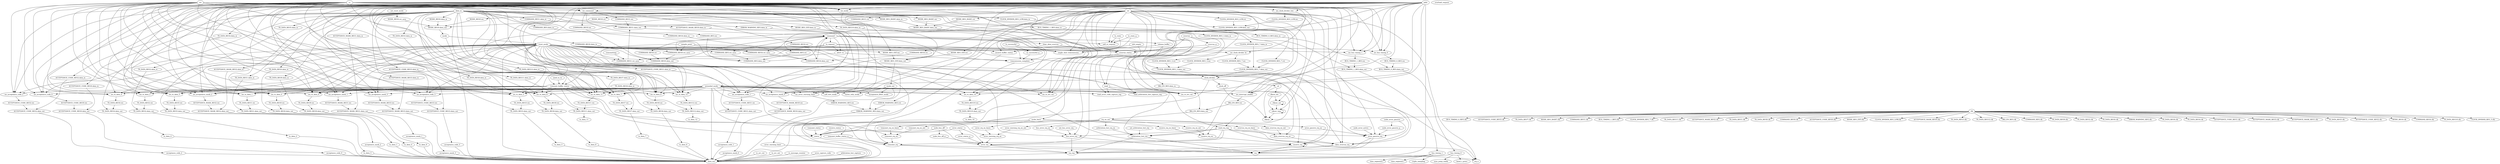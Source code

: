 digraph "()" {
	"MODE_REG_BASIC.we" -> "MODE_REG_BASIC.data_out"	 [weight=1.0];
	"COMMAND_REG1.we" -> "COMMAND_REG1.data_out"	 [weight=1.0];
	"TX_DATA_REG5.we" -> "TX_DATA_REG5.data_out"	 [weight=1.0];
	we_clock_divider_hi -> "CLOCK_DIVIDER_REG_7.we"	 [weight=1.0];
	we_clock_divider_hi -> "CLOCK_DIVIDER_REG_3.we"	 [weight=1.0];
	clkout_cnt -> clkout_cnt	 [weight=3.0];
	clkout_cnt -> clkout_tmp	 [weight=1.0];
	"CLOCK_DIVIDER_REG_7.we" -> "CLOCK_DIVIDER_REG_7.data_out"	 [weight=1.0];
	overload_request;
	"ACCEPTANCE_MASK_REG2.we" -> "ACCEPTANCE_MASK_REG2.data_out"	 [weight=1.0];
	"TX_DATA_REG9.data_in" -> "TX_DATA_REG9.data_out"	 [weight=1.0];
	"ERROR_WARNING_REG.rst" -> "ERROR_WARNING_REG.data_out"	 [weight=2.0];
	"TX_DATA_REG1.data_out" -> tx_data_1	 [weight=1.0];
	"TX_DATA_REG9.we" -> "TX_DATA_REG9.data_out"	 [weight=1.0];
	bus_timing_1 -> triple_sampling	 [weight=1.0];
	bus_timing_1 -> time_segment2	 [weight=1.0];
	bus_timing_1 -> time_segment1	 [weight=1.0];
	bus_timing_1 -> data_out	 [weight=2.0];
	arbitration_lost_irq_en -> arbitration_lost_irq	 [weight=2.0];
	"ACCEPTANCE_CODE_REG3.we" -> "ACCEPTANCE_CODE_REG3.data_out"	 [weight=1.0];
	"COMMAND_REG1.rst" -> "COMMAND_REG1.data_out"	 [weight=3.0];
	"MODE_REG_BASIC.rst" -> "MODE_REG_BASIC.data_out"	 [weight=2.0];
	node_bus_off -> node_bus_off_q	 [weight=1.0];
	node_bus_off -> status	 [weight=1.0];
	node_bus_off -> error_irq	 [weight=2.0];
	error_warning_irq_en -> error_irq	 [weight=2.0];
	rx_err_cnt -> data_out	 [weight=1.0];
	"ACCEPTANCE_MASK_REG0.data_out" -> acceptance_mask_0	 [weight=1.0];
	bus_error_irq -> irq_reg	 [weight=1.0];
	bus_error_irq -> irq	 [weight=1.0];
	error_passive_irq -> irq_reg	 [weight=1.0];
	error_passive_irq -> irq	 [weight=1.0];
	addr -> we_tx_err_cnt	 [weight=1.0];
	addr -> read_irq_reg	 [weight=1.0];
	addr -> we_tx_data_12	 [weight=1.0];
	addr -> we_tx_data_11	 [weight=1.0];
	addr -> we_tx_data_10	 [weight=1.0];
	addr -> we_error_warning_limit	 [weight=1.0];
	addr -> read_error_code_capture_reg	 [weight=1.0];
	addr -> we_bus_timing_0	 [weight=1.0];
	addr -> we_bus_timing_1	 [weight=1.0];
	addr -> we_rx_err_cnt	 [weight=1.0];
	addr -> we_acceptance_code_1	 [weight=1.0];
	addr -> we_tx_data_9	 [weight=1.0];
	addr -> we_tx_data_8	 [weight=1.0];
	addr -> we_tx_data_3	 [weight=1.0];
	addr -> we_tx_data_1	 [weight=1.0];
	addr -> we_tx_data_0	 [weight=1.0];
	addr -> we_tx_data_7	 [weight=1.0];
	addr -> we_tx_data_6	 [weight=1.0];
	addr -> we_tx_data_5	 [weight=1.0];
	addr -> we_tx_data_4	 [weight=1.0];
	addr -> read_arbitration_lost_capture_reg	 [weight=1.0];
	addr -> we_acceptance_code_3	 [weight=1.0];
	addr -> we_acceptance_code_2	 [weight=1.0];
	addr -> we_acceptance_code_0	 [weight=1.0];
	addr -> data_out	 [weight=47.0];
	addr -> we_acceptance_mask_0	 [weight=1.0];
	addr -> we_acceptance_mask_1	 [weight=1.0];
	addr -> we_acceptance_mask_2	 [weight=1.0];
	addr -> we_acceptance_mask_3	 [weight=1.0];
	addr -> we_interrupt_enable	 [weight=1.0];
	addr -> we_command	 [weight=1.0];
	addr -> we_clock_divider_low	 [weight=1.0];
	addr -> we_tx_data_2	 [weight=1.0];
	addr -> we_mode	 [weight=1.0];
	"TX_DATA_REG8.data_out" -> tx_data_8	 [weight=1.0];
	"ACCEPTANCE_CODE_REG2.data_in" -> "ACCEPTANCE_CODE_REG2.data_out"	 [weight=1.0];
	need_to_tx -> transmit_buffer_status	 [weight=1.0];
	tx_err_cnt -> data_out	 [weight=1.0];
	transmit_irq_en -> transmit_irq	 [weight=1.0];
	data_in -> "TX_DATA_REG9.data_in"	 [weight=1.0];
	data_in -> "ACCEPTANCE_CODE_REG2.data_in"	 [weight=1.0];
	data_in -> "ACCEPTANCE_CODE_REG0.data_in"	 [weight=1.0];
	data_in -> "TX_DATA_REG10.data_in"	 [weight=1.0];
	data_in -> "TX_DATA_REG5.data_in"	 [weight=1.0];
	data_in -> "CLOCK_DIVIDER_REG_LOW.data_in"	 [weight=1.0];
	data_in -> "TX_DATA_REG6.data_in"	 [weight=1.0];
	data_in -> "BUS_TIMING_1_REG.data_in"	 [weight=1.0];
	data_in -> "TX_DATA_REG7.data_in"	 [weight=1.0];
	data_in -> "TX_DATA_REG3.data_in"	 [weight=1.0];
	data_in -> "ACCEPTANCE_CODE_REG1.data_in"	 [weight=1.0];
	data_in -> "MODE_REG_EXT.data_in"	 [weight=1.0];
	data_in -> "TX_DATA_REG8.data_in"	 [weight=1.0];
	data_in -> "ERROR_WARNING_REG.data_in"	 [weight=1.0];
	data_in -> "BUS_TIMING_0_REG.data_in"	 [weight=1.0];
	data_in -> "ACCEPTANCE_MASK_REG2.data_in"	 [weight=1.0];
	data_in -> "COMMAND_REG1.data_in"	 [weight=1.0];
	data_in -> "MODE_REG_BASIC.data_in"	 [weight=1.0];
	data_in -> "COMMAND_REG0.data_in"	 [weight=1.0];
	data_in -> "COMMAND_REG4.data_in"	 [weight=1.0];
	data_in -> "TX_DATA_REG2.data_in"	 [weight=1.0];
	data_in -> "TX_DATA_REG0.data_in"	 [weight=1.0];
	data_in -> "CLOCK_DIVIDER_REG_7.data_in"	 [weight=1.0];
	data_in -> "MODE_REG0.data_in"	 [weight=1.0];
	data_in -> "TX_DATA_REG1.data_in"	 [weight=1.0];
	data_in -> "TX_DATA_REG11.data_in"	 [weight=1.0];
	data_in -> "ACCEPTANCE_MASK_REG3.data_in"	 [weight=1.0];
	data_in -> "ACCEPTANCE_MASK_REG1.data_in"	 [weight=1.0];
	data_in -> "TX_DATA_REG4.data_in"	 [weight=1.0];
	data_in -> "CLOCK_DIVIDER_REG_3.data_in"	 [weight=1.0];
	data_in -> "TX_DATA_REG12.data_in"	 [weight=1.0];
	data_in -> "COMMAND_REG.data_in"	 [weight=1.0];
	data_in -> "ACCEPTANCE_MASK_REG0.data_in"	 [weight=1.0];
	data_in -> "IRQ_EN_REG.data_in"	 [weight=1.0];
	data_in -> "ACCEPTANCE_CODE_REG3.data_in"	 [weight=1.0];
	"TX_DATA_REG12.data_out" -> tx_data_12	 [weight=1.0];
	node_error_passive -> error_passive_irq	 [weight=4.0];
	node_error_passive -> node_error_passive_q	 [weight=1.0];
	overrun_status -> status	 [weight=1.0];
	read_irq_reg -> bus_error_irq	 [weight=1.0];
	read_irq_reg -> error_passive_irq	 [weight=1.0];
	read_irq_reg -> irq_n	 [weight=2.0];
	read_irq_reg -> transmit_irq	 [weight=2.0];
	read_irq_reg -> arbitration_lost_irq	 [weight=1.0];
	read_irq_reg -> data_overrun_irq	 [weight=1.0];
	read_irq_reg -> error_irq	 [weight=1.0];
	"COMMAND_REG4.data_out" -> command	 [weight=1.0];
	bus_error_irq_en -> bus_error_irq	 [weight=2.0];
	"MODE_REG0.rst" -> "MODE_REG0.data_out"	 [weight=3.0];
	overrun_q -> overrun_status	 [weight=2.0];
	overrun_q -> data_overrun_irq	 [weight=2.0];
	"CLOCK_DIVIDER_REG_7.data_out" -> clock_divider	 [weight=1.0];
	clock_off -> clkout	 [weight=1.0];
	overrun -> overrun_status	 [weight=2.0];
	overrun -> overrun_q	 [weight=1.0];
	overrun -> data_overrun_irq	 [weight=2.0];
	"ACCEPTANCE_CODE_REG0.data_in" -> "ACCEPTANCE_CODE_REG0.data_out"	 [weight=1.0];
	"MODE_REG_EXT.rst" -> "MODE_REG_EXT.data_out"	 [weight=2.0];
	we_tx_data_12 -> "TX_DATA_REG12.we"	 [weight=1.0];
	we_tx_data_11 -> "TX_DATA_REG11.we"	 [weight=1.0];
	we_tx_data_10 -> "TX_DATA_REG10.we"	 [weight=1.0];
	irq_en_ext -> arbitration_lost_irq_en	 [weight=1.0];
	irq_en_ext -> bus_error_irq_en	 [weight=1.0];
	irq_en_ext -> error_warning_irq_en_ext	 [weight=1.0];
	irq_en_ext -> error_passive_irq_en	 [weight=1.0];
	irq_en_ext -> receive_irq_en_ext	 [weight=1.0];
	irq_en_ext -> data_out	 [weight=1.0];
	irq_en_ext -> transmit_irq_en_ext	 [weight=1.0];
	irq_en_ext -> data_overrun_irq_en_ext	 [weight=1.0];
	"TX_DATA_REG6.we" -> "TX_DATA_REG6.data_out"	 [weight=1.0];
	"TX_DATA_REG10.data_in" -> "TX_DATA_REG10.data_out"	 [weight=1.0];
	error_status_q -> error_irq	 [weight=2.0];
	"TX_DATA_REG5.data_in" -> "TX_DATA_REG5.data_out"	 [weight=1.0];
	"CLOCK_DIVIDER_REG_LOW.data_in" -> "CLOCK_DIVIDER_REG_LOW.data_out"	 [weight=1.0];
	transmit_irq -> irq_reg	 [weight=1.0];
	transmit_irq -> irq	 [weight=1.0];
	"TX_DATA_REG6.data_in" -> "TX_DATA_REG6.data_out"	 [weight=1.0];
	we_error_warning_limit -> "ERROR_WARNING_REG.we"	 [weight=1.0];
	"TX_DATA_REG2.data_out" -> tx_data_2	 [weight=1.0];
	"COMMAND_REG0.data_out" -> command	 [weight=1.0];
	error_warning_limit -> data_out	 [weight=1.0];
	"COMMAND_REG.rst_sync" -> "COMMAND_REG.data_out"	 [weight=2.0];
	we_bus_timing_0 -> "BUS_TIMING_0_REG.we"	 [weight=1.0];
	we_bus_timing_1 -> "BUS_TIMING_1_REG.we"	 [weight=1.0];
	read -> read_irq_reg	 [weight=1.0];
	read -> read_error_code_capture_reg	 [weight=1.0];
	read -> read_arbitration_lost_capture_reg	 [weight=1.0];
	"CLOCK_DIVIDER_REG_3.data_out" -> clock_divider	 [weight=1.0];
	"CLOCK_DIVIDER_REG_3.we" -> "CLOCK_DIVIDER_REG_3.data_out"	 [weight=1.0];
	"ACCEPTANCE_MASK_REG2.data_out" -> acceptance_mask_2	 [weight=1.0];
	error_warning_irq_en_ext -> error_warning_irq_en	 [weight=1.0];
	"BUS_TIMING_1_REG.data_in" -> "BUS_TIMING_1_REG.data_out"	 [weight=1.0];
	abort_tx -> transmission_complete	 [weight=2.0];
	abort_tx -> "COMMAND_REG1.rst_sync"	 [weight=1.0];
	"TX_DATA_REG7.data_in" -> "TX_DATA_REG7.data_out"	 [weight=1.0];
	"ACCEPTANCE_CODE_REG1.we" -> "ACCEPTANCE_CODE_REG1.data_out"	 [weight=1.0];
	we_acceptance_code_1 -> "ACCEPTANCE_CODE_REG1.we"	 [weight=1.0];
	clk -> "BUS_TIMING_1_REG.clk"	 [weight=1.0];
	clk -> "CLOCK_DIVIDER_REG_7.clk"	 [weight=1.0];
	clk -> "TX_DATA_REG11.clk"	 [weight=1.0];
	clk -> "ACCEPTANCE_MASK_REG2.clk"	 [weight=1.0];
	clk -> "TX_DATA_REG1.clk"	 [weight=1.0];
	clk -> "TX_DATA_REG8.clk"	 [weight=1.0];
	clk -> "COMMAND_REG0.clk"	 [weight=1.0];
	clk -> "ACCEPTANCE_CODE_REG0.clk"	 [weight=1.0];
	clk -> "MODE_REG_EXT.clk"	 [weight=1.0];
	clk -> "CLOCK_DIVIDER_REG_LOW.clk"	 [weight=1.0];
	clk -> clkout	 [weight=1.0];
	clk -> "ACCEPTANCE_MASK_REG0.clk"	 [weight=1.0];
	clk -> "TX_DATA_REG3.clk"	 [weight=1.0];
	clk -> "TX_DATA_REG12.clk"	 [weight=1.0];
	clk -> "IRQ_EN_REG.clk"	 [weight=1.0];
	clk -> "COMMAND_REG.clk"	 [weight=1.0];
	clk -> "TX_DATA_REG9.clk"	 [weight=1.0];
	clk -> "TX_DATA_REG2.clk"	 [weight=1.0];
	clk -> "TX_DATA_REG0.clk"	 [weight=1.0];
	clk -> "ERROR_WARNING_REG.clk"	 [weight=1.0];
	clk -> "TX_DATA_REG6.clk"	 [weight=1.0];
	clk -> "TX_DATA_REG4.clk"	 [weight=1.0];
	clk -> "ACCEPTANCE_CODE_REG1.clk"	 [weight=1.0];
	clk -> "ACCEPTANCE_MASK_REG3.clk"	 [weight=1.0];
	clk -> "ACCEPTANCE_MASK_REG1.clk"	 [weight=1.0];
	clk -> "TX_DATA_REG5.clk"	 [weight=1.0];
	clk -> "ACCEPTANCE_CODE_REG2.clk"	 [weight=1.0];
	clk -> "MODE_REG0.clk"	 [weight=1.0];
	clk -> "COMMAND_REG4.clk"	 [weight=1.0];
	clk -> "TX_DATA_REG10.clk"	 [weight=1.0];
	clk -> "CLOCK_DIVIDER_REG_3.clk"	 [weight=1.0];
	clk -> "BUS_TIMING_0_REG.clk"	 [weight=1.0];
	clk -> "ACCEPTANCE_CODE_REG3.clk"	 [weight=1.0];
	clk -> "TX_DATA_REG7.clk"	 [weight=1.0];
	clk -> "MODE_REG_BASIC.clk"	 [weight=1.0];
	clk -> "COMMAND_REG1.clk"	 [weight=1.0];
	reset_mode -> we_clock_divider_hi	 [weight=1.0];
	reset_mode -> bus_error_irq	 [weight=1.0];
	reset_mode -> error_passive_irq	 [weight=1.0];
	reset_mode -> we_tx_err_cnt	 [weight=1.0];
	reset_mode -> overrun_status	 [weight=1.0];
	reset_mode -> we_tx_data_12	 [weight=1.0];
	reset_mode -> we_tx_data_11	 [weight=1.0];
	reset_mode -> we_tx_data_10	 [weight=1.0];
	reset_mode -> transmit_irq	 [weight=2.0];
	reset_mode -> we_error_warning_limit	 [weight=1.0];
	reset_mode -> "COMMAND_REG.rst_sync"	 [weight=1.0];
	reset_mode -> we_bus_timing_0	 [weight=1.0];
	reset_mode -> we_bus_timing_1	 [weight=1.0];
	reset_mode -> we_rx_err_cnt	 [weight=1.0];
	reset_mode -> we_acceptance_code_1	 [weight=1.0];
	reset_mode -> arbitration_lost_irq	 [weight=1.0];
	reset_mode -> we_tx_data_9	 [weight=1.0];
	reset_mode -> we_tx_data_8	 [weight=1.0];
	reset_mode -> we_tx_data_3	 [weight=1.0];
	reset_mode -> we_tx_data_1	 [weight=1.0];
	reset_mode -> we_tx_data_0	 [weight=1.0];
	reset_mode -> we_tx_data_7	 [weight=1.0];
	reset_mode -> we_tx_data_6	 [weight=1.0];
	reset_mode -> we_tx_data_5	 [weight=1.0];
	reset_mode -> we_tx_data_4	 [weight=1.0];
	reset_mode -> we_acceptance_code_3	 [weight=1.0];
	reset_mode -> we_acceptance_code_2	 [weight=1.0];
	reset_mode -> we_acceptance_code_0	 [weight=1.0];
	reset_mode -> data_out	 [weight=14.0];
	reset_mode -> we_acceptance_mask_0	 [weight=1.0];
	reset_mode -> we_acceptance_mask_1	 [weight=1.0];
	reset_mode -> we_acceptance_mask_2	 [weight=1.0];
	reset_mode -> we_acceptance_mask_3	 [weight=1.0];
	reset_mode -> "COMMAND_REG1.rst_sync"	 [weight=1.0];
	reset_mode -> "COMMAND_REG0.rst_sync"	 [weight=1.0];
	reset_mode -> receive_buffer_status	 [weight=2.0];
	reset_mode -> "COMMAND_REG4.rst_sync"	 [weight=1.0];
	reset_mode -> data_overrun_irq	 [weight=1.0];
	reset_mode -> transmit_buffer_status	 [weight=1.0];
	reset_mode -> "MODE_REG_EXT.we"	 [weight=1.0];
	reset_mode -> we_tx_data_2	 [weight=1.0];
	reset_mode -> receive_irq	 [weight=1.0];
	"BUS_TIMING_0_REG.data_out" -> bus_timing_0	 [weight=1.0];
	"TX_DATA_REG5.data_out" -> tx_data_5	 [weight=1.0];
	"TX_DATA_REG3.data_in" -> "TX_DATA_REG3.data_out"	 [weight=1.0];
	"ACCEPTANCE_CODE_REG0.we" -> "ACCEPTANCE_CODE_REG0.data_out"	 [weight=1.0];
	irq_reg -> data_out	 [weight=2.0];
	error_passive_irq_en -> error_passive_irq	 [weight=2.0];
	"ACCEPTANCE_CODE_REG1.data_out" -> acceptance_code_1	 [weight=1.0];
	mode -> reset_mode	 [weight=1.0];
	mode -> data_out	 [weight=2.0];
	tx_state -> self_rx_request	 [weight=1.0];
	tx_state -> single_shot_transmission	 [weight=1.0];
	arbitration_lost_irq -> irq_reg	 [weight=1.0];
	arbitration_lost_irq -> irq	 [weight=1.0];
	bus_timing_0 -> data_out	 [weight=2.0];
	bus_timing_0 -> baud_r_presc	 [weight=1.0];
	bus_timing_0 -> sync_jump_width	 [weight=1.0];
	"TX_DATA_REG4.data_out" -> tx_data_4	 [weight=1.0];
	data_overrun_irq_en -> data_overrun_irq	 [weight=2.0];
	"BUS_TIMING_0_REG.we" -> "BUS_TIMING_0_REG.data_out"	 [weight=1.0];
	we_tx_data_9 -> "TX_DATA_REG9.we"	 [weight=1.0];
	we_tx_data_8 -> "TX_DATA_REG8.we"	 [weight=1.0];
	we_tx_data_3 -> "TX_DATA_REG3.we"	 [weight=1.0];
	"ACCEPTANCE_CODE_REG1.data_in" -> "ACCEPTANCE_CODE_REG1.data_out"	 [weight=1.0];
	we_tx_data_1 -> "TX_DATA_REG1.we"	 [weight=1.0];
	we_tx_data_0 -> "TX_DATA_REG0.we"	 [weight=1.0];
	we_tx_data_7 -> "TX_DATA_REG7.we"	 [weight=1.0];
	we_tx_data_6 -> "TX_DATA_REG6.we"	 [weight=1.0];
	we_tx_data_5 -> "TX_DATA_REG5.we"	 [weight=1.0];
	we_tx_data_4 -> "TX_DATA_REG4.we"	 [weight=1.0];
	receive_irq_en_ext -> receive_irq_en	 [weight=1.0];
	"MODE_REG_EXT.data_in" -> "MODE_REG_EXT.data_out"	 [weight=1.0];
	"ACCEPTANCE_CODE_REG3.data_out" -> acceptance_code_3	 [weight=1.0];
	error_irq_en_basic -> error_warning_irq_en	 [weight=1.0];
	"IRQ_EN_REG.we" -> "IRQ_EN_REG.data_out"	 [weight=1.0];
	transmission_complete -> status	 [weight=1.0];
	"TX_DATA_REG8.data_in" -> "TX_DATA_REG8.data_out"	 [weight=1.0];
	we_acceptance_code_3 -> "ACCEPTANCE_CODE_REG3.we"	 [weight=1.0];
	we_acceptance_code_2 -> "ACCEPTANCE_CODE_REG2.we"	 [weight=1.0];
	set_bus_error_irq -> bus_error_irq	 [weight=2.0];
	we_acceptance_code_0 -> "ACCEPTANCE_CODE_REG0.we"	 [weight=1.0];
	"ERROR_WARNING_REG.data_in" -> "ERROR_WARNING_REG.data_out"	 [weight=1.0];
	release_buffer -> irq_n	 [weight=2.0];
	release_buffer -> receive_buffer_status	 [weight=2.0];
	release_buffer -> receive_irq	 [weight=1.0];
	error_status -> error_status_q	 [weight=1.0];
	error_status -> status	 [weight=1.0];
	error_status -> error_irq	 [weight=2.0];
	we_acceptance_mask_0 -> "ACCEPTANCE_MASK_REG0.we"	 [weight=1.0];
	we_acceptance_mask_1 -> "ACCEPTANCE_MASK_REG1.we"	 [weight=1.0];
	we_acceptance_mask_2 -> "ACCEPTANCE_MASK_REG2.we"	 [weight=1.0];
	we_acceptance_mask_3 -> "ACCEPTANCE_MASK_REG3.we"	 [weight=1.0];
	tx_state_q -> self_rx_request	 [weight=1.0];
	tx_state_q -> single_shot_transmission	 [weight=1.0];
	"BUS_TIMING_0_REG.data_in" -> "BUS_TIMING_0_REG.data_out"	 [weight=1.0];
	rst -> clkout_cnt	 [weight=3.0];
	rst -> "ERROR_WARNING_REG.rst"	 [weight=1.0];
	rst -> "COMMAND_REG1.rst"	 [weight=1.0];
	rst -> "MODE_REG_BASIC.rst"	 [weight=1.0];
	rst -> bus_error_irq	 [weight=3.0];
	rst -> error_passive_irq	 [weight=3.0];
	rst -> irq_n	 [weight=3.0];
	rst -> overrun_status	 [weight=3.0];
	rst -> "MODE_REG0.rst"	 [weight=1.0];
	rst -> self_rx_request	 [weight=3.0];
	rst -> "MODE_REG_EXT.rst"	 [weight=1.0];
	rst -> transmit_irq	 [weight=3.0];
	rst -> arbitration_lost_irq	 [weight=3.0];
	rst -> transmission_complete	 [weight=3.0];
	rst -> "CLOCK_DIVIDER_REG_7.rst"	 [weight=1.0];
	rst -> "COMMAND_REG4.rst"	 [weight=1.0];
	rst -> "CLOCK_DIVIDER_REG_LOW.rst"	 [weight=1.0];
	rst -> receive_buffer_status	 [weight=3.0];
	rst -> clkout_tmp	 [weight=2.0];
	rst -> data_overrun_irq	 [weight=3.0];
	rst -> "COMMAND_REG0.rst"	 [weight=1.0];
	rst -> transmit_buffer_status	 [weight=3.0];
	rst -> error_irq	 [weight=3.0];
	rst -> single_shot_transmission	 [weight=3.0];
	rst -> "COMMAND_REG.rst"	 [weight=1.0];
	rst -> "CLOCK_DIVIDER_REG_3.rst"	 [weight=1.0];
	rst -> receive_irq	 [weight=3.0];
	tx_data_1 -> data_out	 [weight=1.0];
	extended_mode -> error_warning_irq_en	 [weight=1.0];
	extended_mode -> we_tx_err_cnt	 [weight=1.0];
	extended_mode -> transmit_irq_en	 [weight=1.0];
	extended_mode -> we_tx_data_12	 [weight=1.0];
	extended_mode -> we_tx_data_11	 [weight=1.0];
	extended_mode -> we_tx_data_10	 [weight=1.0];
	extended_mode -> we_error_warning_limit	 [weight=1.0];
	extended_mode -> read_error_code_capture_reg	 [weight=1.0];
	extended_mode -> we_rx_err_cnt	 [weight=1.0];
	extended_mode -> we_acceptance_code_1	 [weight=1.0];
	extended_mode -> data_overrun_irq_en	 [weight=1.0];
	extended_mode -> we_tx_data_9	 [weight=1.0];
	extended_mode -> we_tx_data_8	 [weight=1.0];
	extended_mode -> we_tx_data_3	 [weight=1.0];
	extended_mode -> we_tx_data_1	 [weight=1.0];
	extended_mode -> we_tx_data_0	 [weight=1.0];
	extended_mode -> we_tx_data_7	 [weight=1.0];
	extended_mode -> we_tx_data_6	 [weight=1.0];
	extended_mode -> we_tx_data_5	 [weight=1.0];
	extended_mode -> we_tx_data_4	 [weight=1.0];
	extended_mode -> read_arbitration_lost_capture_reg	 [weight=1.0];
	extended_mode -> we_acceptance_code_3	 [weight=1.0];
	extended_mode -> we_acceptance_code_2	 [weight=1.0];
	extended_mode -> we_acceptance_code_0	 [weight=1.0];
	extended_mode -> data_out	 [weight=47.0];
	extended_mode -> self_test_mode	 [weight=1.0];
	extended_mode -> we_acceptance_mask_0	 [weight=1.0];
	extended_mode -> we_acceptance_mask_1	 [weight=1.0];
	extended_mode -> we_acceptance_mask_2	 [weight=1.0];
	extended_mode -> we_acceptance_mask_3	 [weight=1.0];
	extended_mode -> we_interrupt_enable	 [weight=1.0];
	extended_mode -> listen_only_mode	 [weight=1.0];
	extended_mode -> receive_irq_en	 [weight=1.0];
	extended_mode -> acceptance_filter_mode	 [weight=1.0];
	extended_mode -> we_tx_data_2	 [weight=1.0];
	"COMMAND_REG.data_out" -> command	 [weight=1.0];
	"ACCEPTANCE_CODE_REG0.data_out" -> acceptance_code_0	 [weight=1.0];
	we_interrupt_enable -> "IRQ_EN_REG.we"	 [weight=1.0];
	"COMMAND_REG1.rst_sync" -> "COMMAND_REG1.data_out"	 [weight=2.0];
	tx_successful_q -> transmission_complete	 [weight=2.0];
	"COMMAND_REG1.data_out" -> command	 [weight=1.0];
	"MODE_REG_BASIC.data_out" -> mode_basic	 [weight=1.0];
	"ACCEPTANCE_MASK_REG1.data_out" -> acceptance_mask_1	 [weight=1.0];
	"ACCEPTANCE_MASK_REG2.data_in" -> "ACCEPTANCE_MASK_REG2.data_out"	 [weight=1.0];
	"COMMAND_REG0.rst_sync" -> "COMMAND_REG0.data_out"	 [weight=2.0];
	"COMMAND_REG4.we" -> "COMMAND_REG4.data_out"	 [weight=1.0];
	"COMMAND_REG1.data_in" -> "COMMAND_REG1.data_out"	 [weight=1.0];
	"MODE_REG_BASIC.data_in" -> "MODE_REG_BASIC.data_out"	 [weight=1.0];
	clock_divider -> clock_off	 [weight=1.0];
	clock_divider -> data_out	 [weight=2.0];
	clock_divider -> extended_mode	 [weight=1.0];
	clock_divider -> cd	 [weight=1.0];
	"ACCEPTANCE_CODE_REG2.data_out" -> acceptance_code_2	 [weight=1.0];
	set_reset_mode -> "MODE_REG0.rst_sync"	 [weight=1.0];
	"COMMAND_REG.we" -> "COMMAND_REG.data_out"	 [weight=1.0];
	info_empty -> receive_buffer_status	 [weight=1.0];
	info_empty -> receive_irq	 [weight=2.0];
	node_error_active -> error_passive_irq	 [weight=2.0];
	"COMMAND_REG0.data_in" -> "COMMAND_REG0.data_out"	 [weight=1.0];
	"TX_DATA_REG4.we" -> "TX_DATA_REG4.data_out"	 [weight=1.0];
	"CLOCK_DIVIDER_REG_7.rst" -> "CLOCK_DIVIDER_REG_7.data_out"	 [weight=2.0];
	"TX_DATA_REG7.data_out" -> tx_data_7	 [weight=1.0];
	"MODE_REG0.rst_sync" -> "MODE_REG0.data_out"	 [weight=2.0];
	"BUS_TIMING_1_REG.data_out" -> bus_timing_1	 [weight=1.0];
	"TX_DATA_REG10.data_out" -> tx_data_10	 [weight=1.0];
	transmit_irq_en_basic -> transmit_irq_en	 [weight=1.0];
	node_bus_off_q -> error_irq	 [weight=2.0];
	"COMMAND_REG4.data_in" -> "COMMAND_REG4.data_out"	 [weight=1.0];
	irq -> irq_n	 [weight=1.0];
	"TX_DATA_REG2.data_in" -> "TX_DATA_REG2.data_out"	 [weight=1.0];
	"TX_DATA_REG0.data_in" -> "TX_DATA_REG0.data_out"	 [weight=1.0];
	"COMMAND_REG4.rst" -> "COMMAND_REG4.data_out"	 [weight=3.0];
	we -> we_tx_err_cnt	 [weight=1.0];
	we -> we_tx_data_12	 [weight=1.0];
	we -> we_tx_data_11	 [weight=1.0];
	we -> we_tx_data_10	 [weight=1.0];
	we -> we_error_warning_limit	 [weight=1.0];
	we -> we_bus_timing_0	 [weight=1.0];
	we -> we_bus_timing_1	 [weight=1.0];
	we -> read	 [weight=1.0];
	we -> we_rx_err_cnt	 [weight=1.0];
	we -> we_acceptance_code_1	 [weight=1.0];
	we -> we_tx_data_9	 [weight=1.0];
	we -> we_tx_data_8	 [weight=1.0];
	we -> we_tx_data_3	 [weight=1.0];
	we -> we_tx_data_1	 [weight=1.0];
	we -> we_tx_data_0	 [weight=1.0];
	we -> we_tx_data_7	 [weight=1.0];
	we -> we_tx_data_6	 [weight=1.0];
	we -> we_tx_data_5	 [weight=1.0];
	we -> we_tx_data_4	 [weight=1.0];
	we -> we_acceptance_code_3	 [weight=1.0];
	we -> we_acceptance_code_2	 [weight=1.0];
	we -> we_acceptance_code_0	 [weight=1.0];
	we -> we_acceptance_mask_0	 [weight=1.0];
	we -> we_acceptance_mask_1	 [weight=1.0];
	we -> we_acceptance_mask_2	 [weight=1.0];
	we -> we_acceptance_mask_3	 [weight=1.0];
	we -> we_interrupt_enable	 [weight=1.0];
	we -> we_command	 [weight=1.0];
	we -> we_clock_divider_low	 [weight=1.0];
	we -> we_tx_data_2	 [weight=1.0];
	we -> we_mode	 [weight=1.0];
	"TX_DATA_REG0.we" -> "TX_DATA_REG0.data_out"	 [weight=1.0];
	"CLOCK_DIVIDER_REG_LOW.rst" -> "CLOCK_DIVIDER_REG_LOW.data_out"	 [weight=2.0];
	receive_buffer_status -> status	 [weight=1.0];
	transmit_irq_en_ext -> transmit_irq_en	 [weight=1.0];
	"CLOCK_DIVIDER_REG_7.data_in" -> "CLOCK_DIVIDER_REG_7.data_out"	 [weight=1.0];
	"MODE_REG0.data_in" -> "MODE_REG0.data_out"	 [weight=1.0];
	"TX_DATA_REG2.we" -> "TX_DATA_REG2.data_out"	 [weight=1.0];
	"COMMAND_REG4.rst_sync" -> "COMMAND_REG4.data_out"	 [weight=2.0];
	cs -> we_tx_err_cnt	 [weight=1.0];
	cs -> we_tx_data_12	 [weight=1.0];
	cs -> we_tx_data_11	 [weight=1.0];
	cs -> we_tx_data_10	 [weight=1.0];
	cs -> we_error_warning_limit	 [weight=1.0];
	cs -> we_bus_timing_0	 [weight=1.0];
	cs -> we_bus_timing_1	 [weight=1.0];
	cs -> read	 [weight=1.0];
	cs -> we_rx_err_cnt	 [weight=1.0];
	cs -> we_acceptance_code_1	 [weight=1.0];
	cs -> we_tx_data_9	 [weight=1.0];
	cs -> we_tx_data_8	 [weight=1.0];
	cs -> we_tx_data_3	 [weight=1.0];
	cs -> we_tx_data_1	 [weight=1.0];
	cs -> we_tx_data_0	 [weight=1.0];
	cs -> we_tx_data_7	 [weight=1.0];
	cs -> we_tx_data_6	 [weight=1.0];
	cs -> we_tx_data_5	 [weight=1.0];
	cs -> we_tx_data_4	 [weight=1.0];
	cs -> we_acceptance_code_3	 [weight=1.0];
	cs -> we_acceptance_code_2	 [weight=1.0];
	cs -> we_acceptance_code_0	 [weight=1.0];
	cs -> we_acceptance_mask_0	 [weight=1.0];
	cs -> we_acceptance_mask_1	 [weight=1.0];
	cs -> we_acceptance_mask_2	 [weight=1.0];
	cs -> we_acceptance_mask_3	 [weight=1.0];
	cs -> we_interrupt_enable	 [weight=1.0];
	cs -> we_command	 [weight=1.0];
	cs -> we_clock_divider_low	 [weight=1.0];
	cs -> we_tx_data_2	 [weight=1.0];
	cs -> we_mode	 [weight=1.0];
	data_overrun_irq_en_ext -> data_overrun_irq_en	 [weight=1.0];
	sample_point -> "COMMAND_REG1.rst_sync"	 [weight=1.0];
	sample_point -> "COMMAND_REG0.rst_sync"	 [weight=1.0];
	sample_point -> "COMMAND_REG4.rst_sync"	 [weight=1.0];
	sample_point -> single_shot_transmission	 [weight=2.0];
	tx_successful -> transmission_complete	 [weight=2.0];
	tx_successful -> tx_successful_q	 [weight=1.0];
	rx_message_counter -> data_out	 [weight=1.0];
	"MODE_REG_EXT.data_out" -> mode_ext	 [weight=1.0];
	"TX_DATA_REG1.we" -> "TX_DATA_REG1.data_out"	 [weight=1.0];
	set_arbitration_lost_irq -> arbitration_lost_irq	 [weight=2.0];
	clkout_tmp -> clkout	 [weight=1.0];
	clkout_tmp -> clkout_tmp	 [weight=1.0];
	data_overrun_irq -> irq_reg	 [weight=1.0];
	data_overrun_irq -> irq	 [weight=1.0];
	"ACCEPTANCE_MASK_REG1.we" -> "ACCEPTANCE_MASK_REG1.data_out"	 [weight=1.0];
	"TX_DATA_REG1.data_in" -> "TX_DATA_REG1.data_out"	 [weight=1.0];
	"COMMAND_REG0.rst" -> "COMMAND_REG0.data_out"	 [weight=3.0];
	transmit_buffer_status -> we_tx_data_12	 [weight=1.0];
	transmit_buffer_status -> we_tx_data_11	 [weight=1.0];
	transmit_buffer_status -> we_tx_data_10	 [weight=1.0];
	transmit_buffer_status -> transmit_irq	 [weight=1.0];
	transmit_buffer_status -> we_tx_data_9	 [weight=1.0];
	transmit_buffer_status -> we_tx_data_8	 [weight=1.0];
	transmit_buffer_status -> we_tx_data_3	 [weight=1.0];
	transmit_buffer_status -> we_tx_data_1	 [weight=1.0];
	transmit_buffer_status -> we_tx_data_0	 [weight=1.0];
	transmit_buffer_status -> we_tx_data_7	 [weight=1.0];
	transmit_buffer_status -> we_tx_data_6	 [weight=1.0];
	transmit_buffer_status -> we_tx_data_5	 [weight=1.0];
	transmit_buffer_status -> we_tx_data_4	 [weight=1.0];
	transmit_buffer_status -> status	 [weight=1.0];
	transmit_buffer_status -> transmit_buffer_status_q	 [weight=1.0];
	transmit_buffer_status -> we_tx_data_2	 [weight=1.0];
	"IRQ_EN_REG.data_out" -> irq_en_ext	 [weight=1.0];
	"TX_DATA_REG3.data_out" -> tx_data_3	 [weight=1.0];
	we_command -> "COMMAND_REG1.we"	 [weight=1.0];
	we_command -> "COMMAND_REG4.we"	 [weight=1.0];
	we_command -> "COMMAND_REG.we"	 [weight=1.0];
	we_command -> "COMMAND_REG0.we"	 [weight=1.0];
	"ACCEPTANCE_MASK_REG3.we" -> "ACCEPTANCE_MASK_REG3.data_out"	 [weight=1.0];
	error_capture_code -> data_out	 [weight=1.0];
	"TX_DATA_REG11.data_out" -> tx_data_11	 [weight=1.0];
	"ACCEPTANCE_MASK_REG3.data_out" -> acceptance_mask_3	 [weight=1.0];
	"CLOCK_DIVIDER_REG_LOW.we" -> "CLOCK_DIVIDER_REG_LOW.data_out"	 [weight=1.0];
	status -> data_out	 [weight=2.0];
	"ACCEPTANCE_MASK_REG0.we" -> "ACCEPTANCE_MASK_REG0.data_out"	 [weight=1.0];
	"ERROR_WARNING_REG.we" -> "ERROR_WARNING_REG.data_out"	 [weight=1.0];
	command -> self_rx_request	 [weight=4.0];
	command -> "COMMAND_REG.rst_sync"	 [weight=1.0];
	command -> abort_tx	 [weight=1.0];
	command -> release_buffer	 [weight=1.0];
	command -> "COMMAND_REG0.rst_sync"	 [weight=1.0];
	command -> "COMMAND_REG4.rst_sync"	 [weight=1.0];
	command -> tx_request	 [weight=1.0];
	command -> single_shot_transmission	 [weight=2.0];
	command -> clear_data_overrun	 [weight=1.0];
	transmitting -> "COMMAND_REG1.rst_sync"	 [weight=1.0];
	tx_request -> abort_tx	 [weight=1.0];
	tx_request -> transmission_complete	 [weight=1.0];
	tx_request -> "COMMAND_REG1.rst_sync"	 [weight=1.0];
	tx_request -> transmit_buffer_status	 [weight=2.0];
	tx_request -> single_shot_transmission	 [weight=2.0];
	"TX_DATA_REG11.data_in" -> "TX_DATA_REG11.data_out"	 [weight=1.0];
	arbitration_lost_capture -> data_out	 [weight=1.0];
	"ACCEPTANCE_MASK_REG3.data_in" -> "ACCEPTANCE_MASK_REG3.data_out"	 [weight=1.0];
	acceptance_code_3 -> data_out	 [weight=1.0];
	acceptance_code_2 -> data_out	 [weight=1.0];
	acceptance_code_1 -> data_out	 [weight=1.0];
	acceptance_code_0 -> data_out	 [weight=2.0];
	"TX_DATA_REG7.we" -> "TX_DATA_REG7.data_out"	 [weight=1.0];
	"ACCEPTANCE_MASK_REG1.data_in" -> "ACCEPTANCE_MASK_REG1.data_out"	 [weight=1.0];
	acceptance_mask_0 -> data_out	 [weight=2.0];
	acceptance_mask_1 -> data_out	 [weight=1.0];
	acceptance_mask_2 -> data_out	 [weight=1.0];
	acceptance_mask_3 -> data_out	 [weight=1.0];
	"MODE_REG_EXT.we" -> "MODE_REG_EXT.data_out"	 [weight=1.0];
	cd -> clkout	 [weight=1.0];
	cd -> clkout_div	 [weight=8.0];
	"TX_DATA_REG10.we" -> "TX_DATA_REG10.data_out"	 [weight=1.0];
	receive_irq_en_basic -> receive_irq_en	 [weight=1.0];
	"TX_DATA_REG4.data_in" -> "TX_DATA_REG4.data_out"	 [weight=1.0];
	transmit_status -> status	 [weight=1.0];
	transmit_buffer_status_q -> transmit_irq	 [weight=1.0];
	receive_irq_en -> receive_irq	 [weight=2.0];
	"MODE_REG0.data_out" -> mode	 [weight=1.0];
	receive_status -> status	 [weight=1.0];
	"CLOCK_DIVIDER_REG_3.data_in" -> "CLOCK_DIVIDER_REG_3.data_out"	 [weight=1.0];
	"TX_DATA_REG11.we" -> "TX_DATA_REG11.data_out"	 [weight=1.0];
	"MODE_REG0.we" -> "MODE_REG0.data_out"	 [weight=1.0];
	"TX_DATA_REG12.data_in" -> "TX_DATA_REG12.data_out"	 [weight=1.0];
	"CLOCK_DIVIDER_REG_LOW.data_out" -> clock_divider	 [weight=1.0];
	error_irq -> irq_reg	 [weight=1.0];
	error_irq -> irq	 [weight=1.0];
	"COMMAND_REG.data_in" -> "COMMAND_REG.data_out"	 [weight=1.0];
	overrun_irq_en_basic -> data_overrun_irq_en	 [weight=1.0];
	"ACCEPTANCE_MASK_REG0.data_in" -> "ACCEPTANCE_MASK_REG0.data_out"	 [weight=1.0];
	"IRQ_EN_REG.data_in" -> "IRQ_EN_REG.data_out"	 [weight=1.0];
	"TX_DATA_REG12.we" -> "TX_DATA_REG12.data_out"	 [weight=1.0];
	mode_ext -> data_out	 [weight=1.0];
	mode_ext -> self_test_mode	 [weight=1.0];
	mode_ext -> listen_only_mode	 [weight=1.0];
	mode_ext -> acceptance_filter_mode	 [weight=1.0];
	"TX_DATA_REG6.data_out" -> tx_data_6	 [weight=1.0];
	we_clock_divider_low -> we_clock_divider_hi	 [weight=1.0];
	we_clock_divider_low -> "CLOCK_DIVIDER_REG_LOW.we"	 [weight=1.0];
	tx_data_9 -> data_out	 [weight=1.0];
	tx_data_8 -> data_out	 [weight=1.0];
	"TX_DATA_REG0.data_out" -> tx_data_0	 [weight=1.0];
	"ACCEPTANCE_CODE_REG3.data_in" -> "ACCEPTANCE_CODE_REG3.data_out"	 [weight=1.0];
	tx_data_3 -> data_out	 [weight=1.0];
	tx_data_2 -> data_out	 [weight=1.0];
	clkout_div -> clkout_cnt	 [weight=2.0];
	clkout_div -> clkout_tmp	 [weight=1.0];
	tx_data_0 -> data_out	 [weight=1.0];
	tx_data_7 -> data_out	 [weight=1.0];
	tx_data_6 -> data_out	 [weight=1.0];
	tx_data_5 -> data_out	 [weight=1.0];
	tx_data_4 -> data_out	 [weight=1.0];
	"COMMAND_REG.rst" -> "COMMAND_REG.data_out"	 [weight=3.0];
	"TX_DATA_REG9.data_out" -> tx_data_9	 [weight=1.0];
	"CLOCK_DIVIDER_REG_3.rst" -> "CLOCK_DIVIDER_REG_3.data_out"	 [weight=2.0];
	"TX_DATA_REG8.we" -> "TX_DATA_REG8.data_out"	 [weight=1.0];
	"COMMAND_REG0.we" -> "COMMAND_REG0.data_out"	 [weight=1.0];
	we_tx_data_2 -> "TX_DATA_REG2.we"	 [weight=1.0];
	"ACCEPTANCE_CODE_REG2.we" -> "ACCEPTANCE_CODE_REG2.data_out"	 [weight=1.0];
	mode_basic -> error_irq_en_basic	 [weight=1.0];
	mode_basic -> data_out	 [weight=1.0];
	mode_basic -> transmit_irq_en_basic	 [weight=1.0];
	mode_basic -> receive_irq_en_basic	 [weight=1.0];
	mode_basic -> overrun_irq_en_basic	 [weight=1.0];
	"TX_DATA_REG3.we" -> "TX_DATA_REG3.data_out"	 [weight=1.0];
	clear_data_overrun -> overrun_status	 [weight=1.0];
	"BUS_TIMING_1_REG.we" -> "BUS_TIMING_1_REG.data_out"	 [weight=1.0];
	node_error_passive_q -> error_passive_irq	 [weight=4.0];
	we_mode -> "MODE_REG_BASIC.we"	 [weight=1.0];
	we_mode -> "MODE_REG_EXT.we"	 [weight=1.0];
	we_mode -> "MODE_REG0.we"	 [weight=1.0];
	receive_irq -> irq_reg	 [weight=1.0];
	receive_irq -> irq	 [weight=1.0];
	receive_irq -> receive_irq	 [weight=2.0];
	"ERROR_WARNING_REG.data_out" -> error_warning_limit	 [weight=1.0];
}
